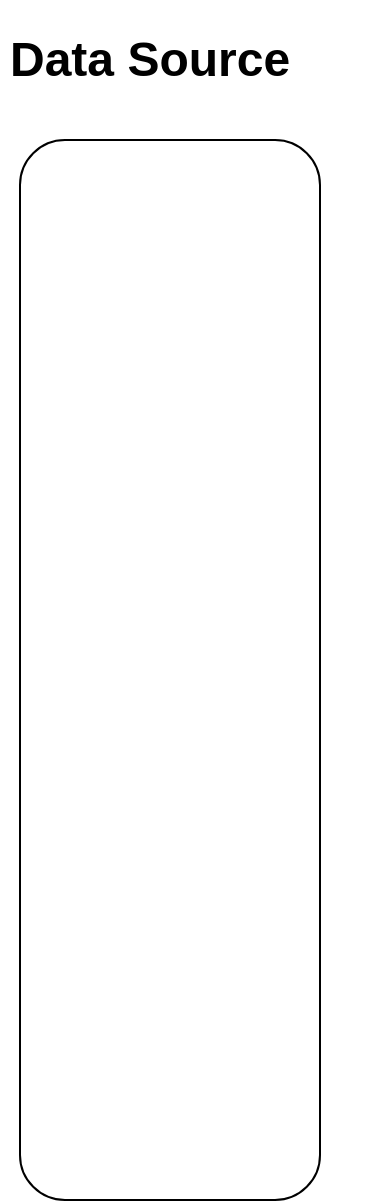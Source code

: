 <mxfile version="21.3.2" type="github">
  <diagram id="Ht1M8jgEwFfnCIfOTk4-" name="Page-1">
    <mxGraphModel dx="2074" dy="756" grid="1" gridSize="10" guides="1" tooltips="1" connect="1" arrows="1" fold="1" page="1" pageScale="1" pageWidth="1169" pageHeight="827" math="0" shadow="0">
      <root>
        <mxCell id="0" />
        <mxCell id="1" parent="0" />
        <mxCell id="flvRd_3w8BanTGGPWjq2-2" value="" style="rounded=1;whiteSpace=wrap;html=1;" vertex="1" parent="1">
          <mxGeometry x="70" y="120" width="150" height="530" as="geometry" />
        </mxCell>
        <mxCell id="flvRd_3w8BanTGGPWjq2-3" value="&lt;h1&gt;Data Source&lt;/h1&gt;" style="text;html=1;strokeColor=none;fillColor=none;spacing=5;spacingTop=-20;whiteSpace=wrap;overflow=hidden;rounded=0;" vertex="1" parent="1">
          <mxGeometry x="60" y="60" width="190" height="40" as="geometry" />
        </mxCell>
        <mxCell id="flvRd_3w8BanTGGPWjq2-4" value="" style="shape=image;html=1;verticalAlign=top;verticalLabelPosition=bottom;labelBackgroundColor=#ffffff;imageAspect=0;aspect=fixed;image=https://cdn2.iconfinder.com/data/icons/social-media-2285/512/1_Twitter_colored_svg-128.png" vertex="1" parent="1">
          <mxGeometry x="100" y="180" width="128" height="128" as="geometry" />
        </mxCell>
      </root>
    </mxGraphModel>
  </diagram>
</mxfile>
